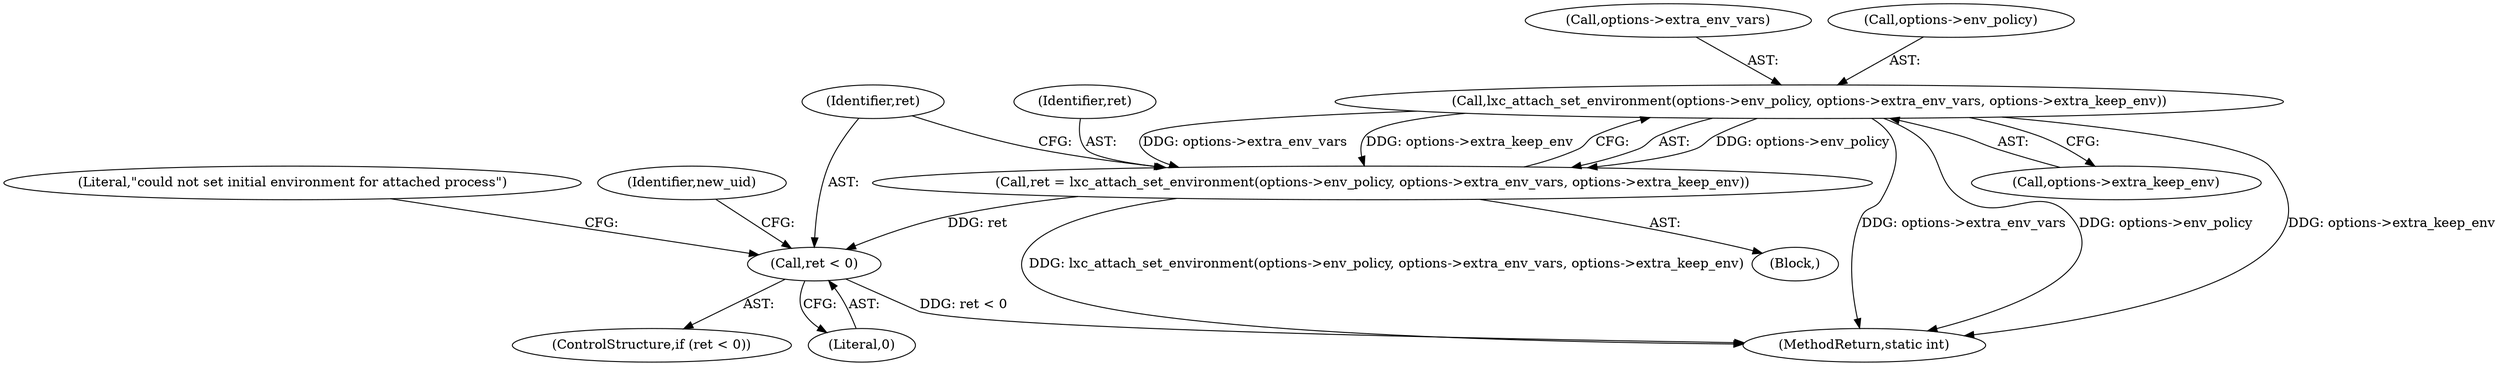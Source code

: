 digraph "0_lxc_81f466d05f2a89cb4f122ef7f593ff3f279b165c@pointer" {
"1000283" [label="(Call,lxc_attach_set_environment(options->env_policy, options->extra_env_vars, options->extra_keep_env))"];
"1000281" [label="(Call,ret = lxc_attach_set_environment(options->env_policy, options->extra_env_vars, options->extra_keep_env))"];
"1000294" [label="(Call,ret < 0)"];
"1000287" [label="(Call,options->extra_env_vars)"];
"1000744" [label="(MethodReturn,static int)"];
"1000307" [label="(Identifier,new_uid)"];
"1000283" [label="(Call,lxc_attach_set_environment(options->env_policy, options->extra_env_vars, options->extra_keep_env))"];
"1000290" [label="(Call,options->extra_keep_env)"];
"1000293" [label="(ControlStructure,if (ret < 0))"];
"1000281" [label="(Call,ret = lxc_attach_set_environment(options->env_policy, options->extra_env_vars, options->extra_keep_env))"];
"1000294" [label="(Call,ret < 0)"];
"1000282" [label="(Identifier,ret)"];
"1000119" [label="(Block,)"];
"1000295" [label="(Identifier,ret)"];
"1000284" [label="(Call,options->env_policy)"];
"1000296" [label="(Literal,0)"];
"1000299" [label="(Literal,\"could not set initial environment for attached process\")"];
"1000283" -> "1000281"  [label="AST: "];
"1000283" -> "1000290"  [label="CFG: "];
"1000284" -> "1000283"  [label="AST: "];
"1000287" -> "1000283"  [label="AST: "];
"1000290" -> "1000283"  [label="AST: "];
"1000281" -> "1000283"  [label="CFG: "];
"1000283" -> "1000744"  [label="DDG: options->env_policy"];
"1000283" -> "1000744"  [label="DDG: options->extra_keep_env"];
"1000283" -> "1000744"  [label="DDG: options->extra_env_vars"];
"1000283" -> "1000281"  [label="DDG: options->env_policy"];
"1000283" -> "1000281"  [label="DDG: options->extra_env_vars"];
"1000283" -> "1000281"  [label="DDG: options->extra_keep_env"];
"1000281" -> "1000119"  [label="AST: "];
"1000282" -> "1000281"  [label="AST: "];
"1000295" -> "1000281"  [label="CFG: "];
"1000281" -> "1000744"  [label="DDG: lxc_attach_set_environment(options->env_policy, options->extra_env_vars, options->extra_keep_env)"];
"1000281" -> "1000294"  [label="DDG: ret"];
"1000294" -> "1000293"  [label="AST: "];
"1000294" -> "1000296"  [label="CFG: "];
"1000295" -> "1000294"  [label="AST: "];
"1000296" -> "1000294"  [label="AST: "];
"1000299" -> "1000294"  [label="CFG: "];
"1000307" -> "1000294"  [label="CFG: "];
"1000294" -> "1000744"  [label="DDG: ret < 0"];
}
